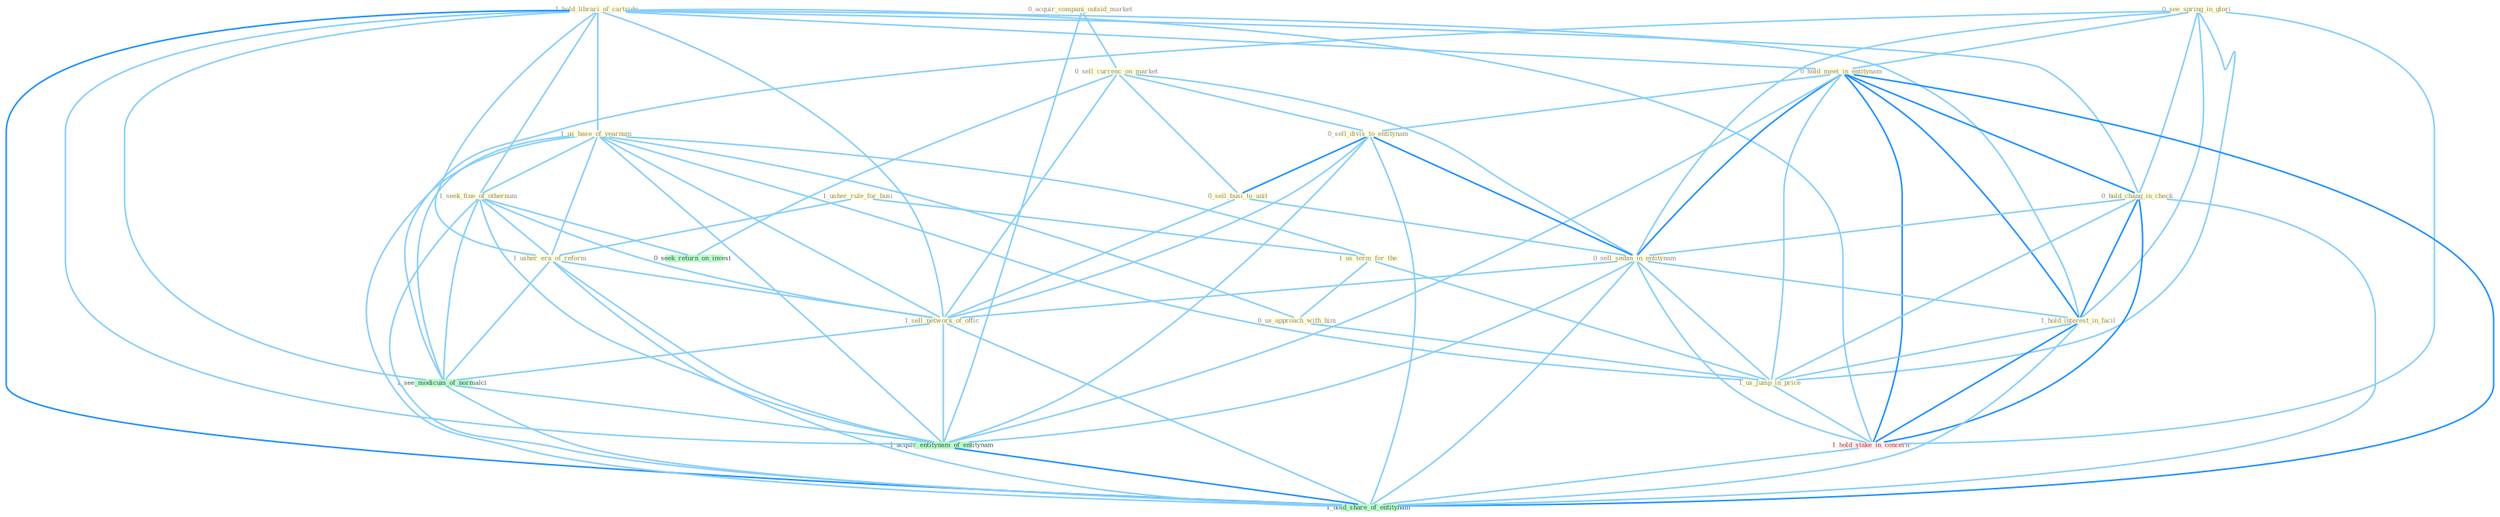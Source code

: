 Graph G{ 
    node
    [shape=polygon,style=filled,width=.5,height=.06,color="#BDFCC9",fixedsize=true,fontsize=4,
    fontcolor="#2f4f4f"];
    {node
    [color="#ffffe0", fontcolor="#8b7d6b"] "1_usher_rule_for_busi " "1_hold_librari_of_cartridg " "0_acquir_compani_outsid_market " "1_us_base_of_yearnum " "0_sell_currenc_on_market " "0_see_spring_in_glori " "1_seek_fine_of_othernum " "1_us_term_for_the " "0_hold_meet_in_entitynam " "0_sell_divis_to_entitynam " "0_sell_busi_to_unit " "0_hold_chang_in_check " "0_us_approach_with_him " "0_sell_sedan_in_entitynam " "1_hold_interest_in_facil " "1_usher_era_of_reform " "1_sell_network_of_offic " "1_us_jump_in_price "}
{node [color="#fff0f5", fontcolor="#b22222"] "1_hold_stake_in_concern "}
edge [color="#B0E2FF"];

	"1_usher_rule_for_busi " -- "1_us_term_for_the " [w="1", color="#87cefa" ];
	"1_usher_rule_for_busi " -- "1_usher_era_of_reform " [w="1", color="#87cefa" ];
	"1_hold_librari_of_cartridg " -- "1_us_base_of_yearnum " [w="1", color="#87cefa" ];
	"1_hold_librari_of_cartridg " -- "1_seek_fine_of_othernum " [w="1", color="#87cefa" ];
	"1_hold_librari_of_cartridg " -- "0_hold_meet_in_entitynam " [w="1", color="#87cefa" ];
	"1_hold_librari_of_cartridg " -- "0_hold_chang_in_check " [w="1", color="#87cefa" ];
	"1_hold_librari_of_cartridg " -- "1_hold_interest_in_facil " [w="1", color="#87cefa" ];
	"1_hold_librari_of_cartridg " -- "1_usher_era_of_reform " [w="1", color="#87cefa" ];
	"1_hold_librari_of_cartridg " -- "1_sell_network_of_offic " [w="1", color="#87cefa" ];
	"1_hold_librari_of_cartridg " -- "1_hold_stake_in_concern " [w="1", color="#87cefa" ];
	"1_hold_librari_of_cartridg " -- "1_see_modicum_of_normalci " [w="1", color="#87cefa" ];
	"1_hold_librari_of_cartridg " -- "1_acquir_entitynam_of_entitynam " [w="1", color="#87cefa" ];
	"1_hold_librari_of_cartridg " -- "1_hold_share_of_entitynam " [w="2", color="#1e90ff" , len=0.8];
	"0_acquir_compani_outsid_market " -- "0_sell_currenc_on_market " [w="1", color="#87cefa" ];
	"0_acquir_compani_outsid_market " -- "1_acquir_entitynam_of_entitynam " [w="1", color="#87cefa" ];
	"1_us_base_of_yearnum " -- "1_seek_fine_of_othernum " [w="1", color="#87cefa" ];
	"1_us_base_of_yearnum " -- "1_us_term_for_the " [w="1", color="#87cefa" ];
	"1_us_base_of_yearnum " -- "0_us_approach_with_him " [w="1", color="#87cefa" ];
	"1_us_base_of_yearnum " -- "1_usher_era_of_reform " [w="1", color="#87cefa" ];
	"1_us_base_of_yearnum " -- "1_sell_network_of_offic " [w="1", color="#87cefa" ];
	"1_us_base_of_yearnum " -- "1_us_jump_in_price " [w="1", color="#87cefa" ];
	"1_us_base_of_yearnum " -- "1_see_modicum_of_normalci " [w="1", color="#87cefa" ];
	"1_us_base_of_yearnum " -- "1_acquir_entitynam_of_entitynam " [w="1", color="#87cefa" ];
	"1_us_base_of_yearnum " -- "1_hold_share_of_entitynam " [w="1", color="#87cefa" ];
	"0_sell_currenc_on_market " -- "0_sell_divis_to_entitynam " [w="1", color="#87cefa" ];
	"0_sell_currenc_on_market " -- "0_sell_busi_to_unit " [w="1", color="#87cefa" ];
	"0_sell_currenc_on_market " -- "0_sell_sedan_in_entitynam " [w="1", color="#87cefa" ];
	"0_sell_currenc_on_market " -- "1_sell_network_of_offic " [w="1", color="#87cefa" ];
	"0_sell_currenc_on_market " -- "0_seek_return_on_invest " [w="1", color="#87cefa" ];
	"0_see_spring_in_glori " -- "0_hold_meet_in_entitynam " [w="1", color="#87cefa" ];
	"0_see_spring_in_glori " -- "0_hold_chang_in_check " [w="1", color="#87cefa" ];
	"0_see_spring_in_glori " -- "0_sell_sedan_in_entitynam " [w="1", color="#87cefa" ];
	"0_see_spring_in_glori " -- "1_hold_interest_in_facil " [w="1", color="#87cefa" ];
	"0_see_spring_in_glori " -- "1_us_jump_in_price " [w="1", color="#87cefa" ];
	"0_see_spring_in_glori " -- "1_hold_stake_in_concern " [w="1", color="#87cefa" ];
	"0_see_spring_in_glori " -- "1_see_modicum_of_normalci " [w="1", color="#87cefa" ];
	"1_seek_fine_of_othernum " -- "1_usher_era_of_reform " [w="1", color="#87cefa" ];
	"1_seek_fine_of_othernum " -- "1_sell_network_of_offic " [w="1", color="#87cefa" ];
	"1_seek_fine_of_othernum " -- "0_seek_return_on_invest " [w="1", color="#87cefa" ];
	"1_seek_fine_of_othernum " -- "1_see_modicum_of_normalci " [w="1", color="#87cefa" ];
	"1_seek_fine_of_othernum " -- "1_acquir_entitynam_of_entitynam " [w="1", color="#87cefa" ];
	"1_seek_fine_of_othernum " -- "1_hold_share_of_entitynam " [w="1", color="#87cefa" ];
	"1_us_term_for_the " -- "0_us_approach_with_him " [w="1", color="#87cefa" ];
	"1_us_term_for_the " -- "1_us_jump_in_price " [w="1", color="#87cefa" ];
	"0_hold_meet_in_entitynam " -- "0_sell_divis_to_entitynam " [w="1", color="#87cefa" ];
	"0_hold_meet_in_entitynam " -- "0_hold_chang_in_check " [w="2", color="#1e90ff" , len=0.8];
	"0_hold_meet_in_entitynam " -- "0_sell_sedan_in_entitynam " [w="2", color="#1e90ff" , len=0.8];
	"0_hold_meet_in_entitynam " -- "1_hold_interest_in_facil " [w="2", color="#1e90ff" , len=0.8];
	"0_hold_meet_in_entitynam " -- "1_us_jump_in_price " [w="1", color="#87cefa" ];
	"0_hold_meet_in_entitynam " -- "1_hold_stake_in_concern " [w="2", color="#1e90ff" , len=0.8];
	"0_hold_meet_in_entitynam " -- "1_acquir_entitynam_of_entitynam " [w="1", color="#87cefa" ];
	"0_hold_meet_in_entitynam " -- "1_hold_share_of_entitynam " [w="2", color="#1e90ff" , len=0.8];
	"0_sell_divis_to_entitynam " -- "0_sell_busi_to_unit " [w="2", color="#1e90ff" , len=0.8];
	"0_sell_divis_to_entitynam " -- "0_sell_sedan_in_entitynam " [w="2", color="#1e90ff" , len=0.8];
	"0_sell_divis_to_entitynam " -- "1_sell_network_of_offic " [w="1", color="#87cefa" ];
	"0_sell_divis_to_entitynam " -- "1_acquir_entitynam_of_entitynam " [w="1", color="#87cefa" ];
	"0_sell_divis_to_entitynam " -- "1_hold_share_of_entitynam " [w="1", color="#87cefa" ];
	"0_sell_busi_to_unit " -- "0_sell_sedan_in_entitynam " [w="1", color="#87cefa" ];
	"0_sell_busi_to_unit " -- "1_sell_network_of_offic " [w="1", color="#87cefa" ];
	"0_hold_chang_in_check " -- "0_sell_sedan_in_entitynam " [w="1", color="#87cefa" ];
	"0_hold_chang_in_check " -- "1_hold_interest_in_facil " [w="2", color="#1e90ff" , len=0.8];
	"0_hold_chang_in_check " -- "1_us_jump_in_price " [w="1", color="#87cefa" ];
	"0_hold_chang_in_check " -- "1_hold_stake_in_concern " [w="2", color="#1e90ff" , len=0.8];
	"0_hold_chang_in_check " -- "1_hold_share_of_entitynam " [w="1", color="#87cefa" ];
	"0_us_approach_with_him " -- "1_us_jump_in_price " [w="1", color="#87cefa" ];
	"0_sell_sedan_in_entitynam " -- "1_hold_interest_in_facil " [w="1", color="#87cefa" ];
	"0_sell_sedan_in_entitynam " -- "1_sell_network_of_offic " [w="1", color="#87cefa" ];
	"0_sell_sedan_in_entitynam " -- "1_us_jump_in_price " [w="1", color="#87cefa" ];
	"0_sell_sedan_in_entitynam " -- "1_hold_stake_in_concern " [w="1", color="#87cefa" ];
	"0_sell_sedan_in_entitynam " -- "1_acquir_entitynam_of_entitynam " [w="1", color="#87cefa" ];
	"0_sell_sedan_in_entitynam " -- "1_hold_share_of_entitynam " [w="1", color="#87cefa" ];
	"1_hold_interest_in_facil " -- "1_us_jump_in_price " [w="1", color="#87cefa" ];
	"1_hold_interest_in_facil " -- "1_hold_stake_in_concern " [w="2", color="#1e90ff" , len=0.8];
	"1_hold_interest_in_facil " -- "1_hold_share_of_entitynam " [w="1", color="#87cefa" ];
	"1_usher_era_of_reform " -- "1_sell_network_of_offic " [w="1", color="#87cefa" ];
	"1_usher_era_of_reform " -- "1_see_modicum_of_normalci " [w="1", color="#87cefa" ];
	"1_usher_era_of_reform " -- "1_acquir_entitynam_of_entitynam " [w="1", color="#87cefa" ];
	"1_usher_era_of_reform " -- "1_hold_share_of_entitynam " [w="1", color="#87cefa" ];
	"1_sell_network_of_offic " -- "1_see_modicum_of_normalci " [w="1", color="#87cefa" ];
	"1_sell_network_of_offic " -- "1_acquir_entitynam_of_entitynam " [w="1", color="#87cefa" ];
	"1_sell_network_of_offic " -- "1_hold_share_of_entitynam " [w="1", color="#87cefa" ];
	"1_us_jump_in_price " -- "1_hold_stake_in_concern " [w="1", color="#87cefa" ];
	"1_hold_stake_in_concern " -- "1_hold_share_of_entitynam " [w="1", color="#87cefa" ];
	"1_see_modicum_of_normalci " -- "1_acquir_entitynam_of_entitynam " [w="1", color="#87cefa" ];
	"1_see_modicum_of_normalci " -- "1_hold_share_of_entitynam " [w="1", color="#87cefa" ];
	"1_acquir_entitynam_of_entitynam " -- "1_hold_share_of_entitynam " [w="2", color="#1e90ff" , len=0.8];
}